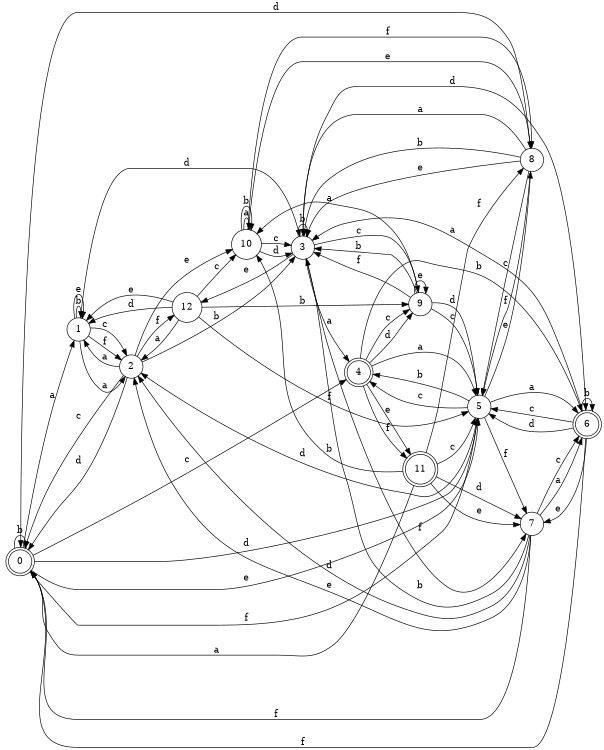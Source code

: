 digraph n11_10 {
__start0 [label="" shape="none"];

rankdir=LR;
size="8,5";

s0 [style="rounded,filled", color="black", fillcolor="white" shape="doublecircle", label="0"];
s1 [style="filled", color="black", fillcolor="white" shape="circle", label="1"];
s2 [style="filled", color="black", fillcolor="white" shape="circle", label="2"];
s3 [style="filled", color="black", fillcolor="white" shape="circle", label="3"];
s4 [style="rounded,filled", color="black", fillcolor="white" shape="doublecircle", label="4"];
s5 [style="filled", color="black", fillcolor="white" shape="circle", label="5"];
s6 [style="rounded,filled", color="black", fillcolor="white" shape="doublecircle", label="6"];
s7 [style="filled", color="black", fillcolor="white" shape="circle", label="7"];
s8 [style="filled", color="black", fillcolor="white" shape="circle", label="8"];
s9 [style="filled", color="black", fillcolor="white" shape="circle", label="9"];
s10 [style="filled", color="black", fillcolor="white" shape="circle", label="10"];
s11 [style="rounded,filled", color="black", fillcolor="white" shape="doublecircle", label="11"];
s12 [style="filled", color="black", fillcolor="white" shape="circle", label="12"];
s0 -> s1 [label="a"];
s0 -> s0 [label="b"];
s0 -> s4 [label="c"];
s0 -> s5 [label="d"];
s0 -> s5 [label="e"];
s0 -> s5 [label="f"];
s1 -> s2 [label="a"];
s1 -> s1 [label="b"];
s1 -> s2 [label="c"];
s1 -> s3 [label="d"];
s1 -> s1 [label="e"];
s1 -> s2 [label="f"];
s2 -> s1 [label="a"];
s2 -> s3 [label="b"];
s2 -> s0 [label="c"];
s2 -> s0 [label="d"];
s2 -> s10 [label="e"];
s2 -> s12 [label="f"];
s3 -> s4 [label="a"];
s3 -> s3 [label="b"];
s3 -> s9 [label="c"];
s3 -> s6 [label="d"];
s3 -> s12 [label="e"];
s3 -> s7 [label="f"];
s4 -> s5 [label="a"];
s4 -> s6 [label="b"];
s4 -> s9 [label="c"];
s4 -> s9 [label="d"];
s4 -> s11 [label="e"];
s4 -> s11 [label="f"];
s5 -> s6 [label="a"];
s5 -> s4 [label="b"];
s5 -> s4 [label="c"];
s5 -> s2 [label="d"];
s5 -> s8 [label="e"];
s5 -> s7 [label="f"];
s6 -> s3 [label="a"];
s6 -> s6 [label="b"];
s6 -> s5 [label="c"];
s6 -> s5 [label="d"];
s6 -> s7 [label="e"];
s6 -> s0 [label="f"];
s7 -> s6 [label="a"];
s7 -> s3 [label="b"];
s7 -> s6 [label="c"];
s7 -> s2 [label="d"];
s7 -> s2 [label="e"];
s7 -> s0 [label="f"];
s8 -> s3 [label="a"];
s8 -> s3 [label="b"];
s8 -> s5 [label="c"];
s8 -> s0 [label="d"];
s8 -> s3 [label="e"];
s8 -> s5 [label="f"];
s9 -> s10 [label="a"];
s9 -> s3 [label="b"];
s9 -> s5 [label="c"];
s9 -> s5 [label="d"];
s9 -> s9 [label="e"];
s9 -> s3 [label="f"];
s10 -> s10 [label="a"];
s10 -> s10 [label="b"];
s10 -> s3 [label="c"];
s10 -> s3 [label="d"];
s10 -> s8 [label="e"];
s10 -> s8 [label="f"];
s11 -> s0 [label="a"];
s11 -> s10 [label="b"];
s11 -> s5 [label="c"];
s11 -> s7 [label="d"];
s11 -> s7 [label="e"];
s11 -> s8 [label="f"];
s12 -> s2 [label="a"];
s12 -> s9 [label="b"];
s12 -> s10 [label="c"];
s12 -> s1 [label="d"];
s12 -> s1 [label="e"];
s12 -> s5 [label="f"];

}